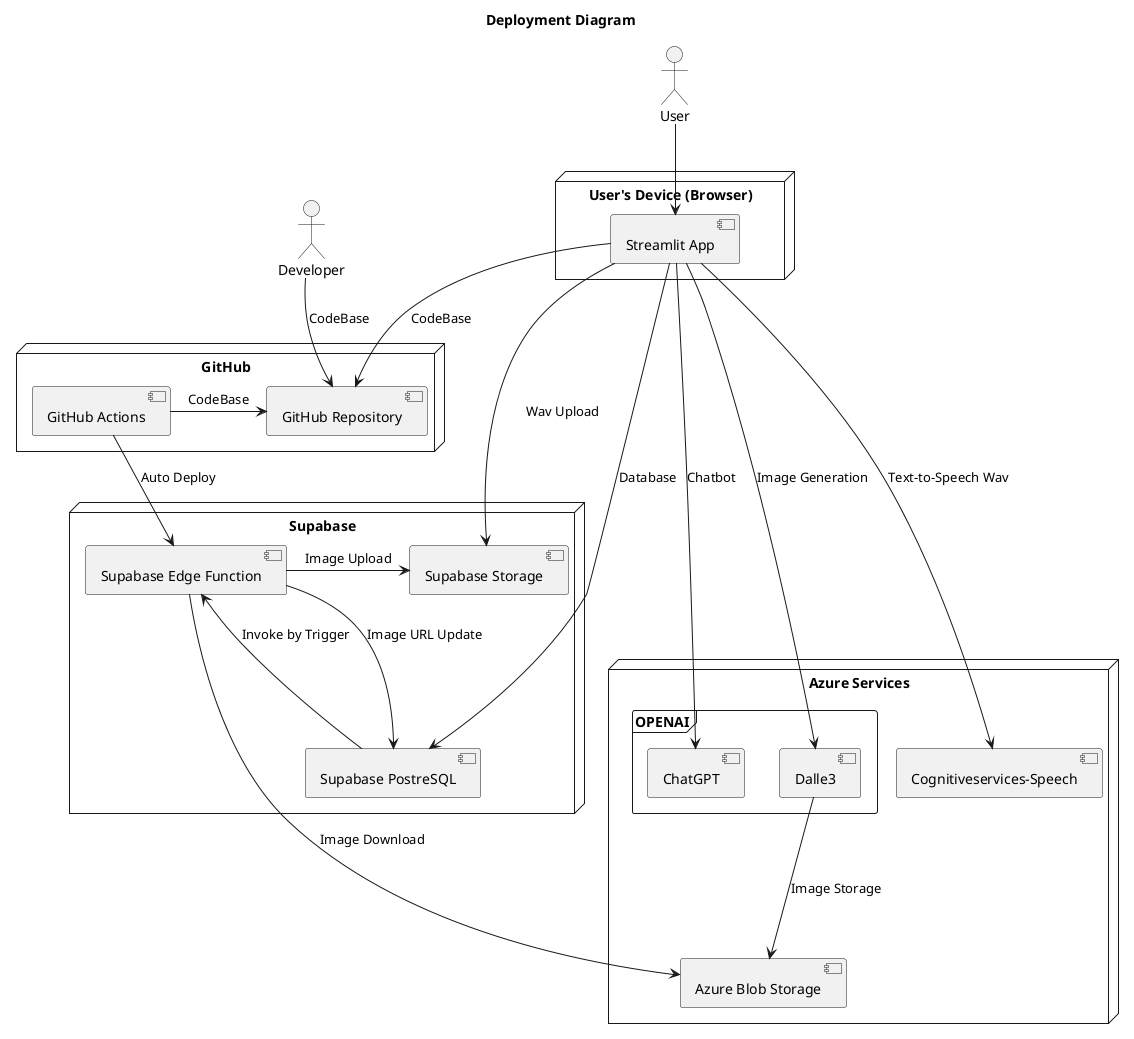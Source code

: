 @startuml
title Deployment Diagram

actor User
actor Developer

node "User's Device (Browser)" {
    [Streamlit App]
}

node "Azure Services" {
    frame OPENAI{
        [Dalle3]
        [ChatGPT]
    }
    [Cognitiveservices-Speech]
    [Azure Blob Storage]
}

node "GitHub" {
    [GitHub Repository]
    [GitHub Actions]
}

node "Supabase" {
    [Supabase Storage]
    [Supabase Edge Function]
    [Supabase PostreSQL]
}
Developer --> [GitHub Repository] : CodeBase
User --> [Streamlit App]
[GitHub Actions] -> [GitHub Repository] : CodeBase
[GitHub Actions] --> [Supabase Edge Function] : Auto Deploy
[Streamlit App] --> [GitHub Repository] : CodeBase
[Streamlit App] --> [Supabase Storage] : Wav Upload
[Streamlit App] ---> [Supabase PostreSQL] : Database
[Streamlit App] -> [ChatGPT] : Chatbot
[Streamlit App] -> [Dalle3] : Image Generation
[Streamlit App] ----> [Cognitiveservices-Speech] : Text-to-Speech Wav
[Supabase Edge Function] -> [Supabase Storage] : Image Upload
[Supabase Edge Function] <-- [Supabase PostreSQL] : Invoke by Trigger
[Supabase Edge Function] --> [Supabase PostreSQL] : Image URL Update
[Supabase Edge Function] -> [Azure Blob Storage] : Image Download
[Dalle3] ---> [Azure Blob Storage] : Image Storage
@enduml